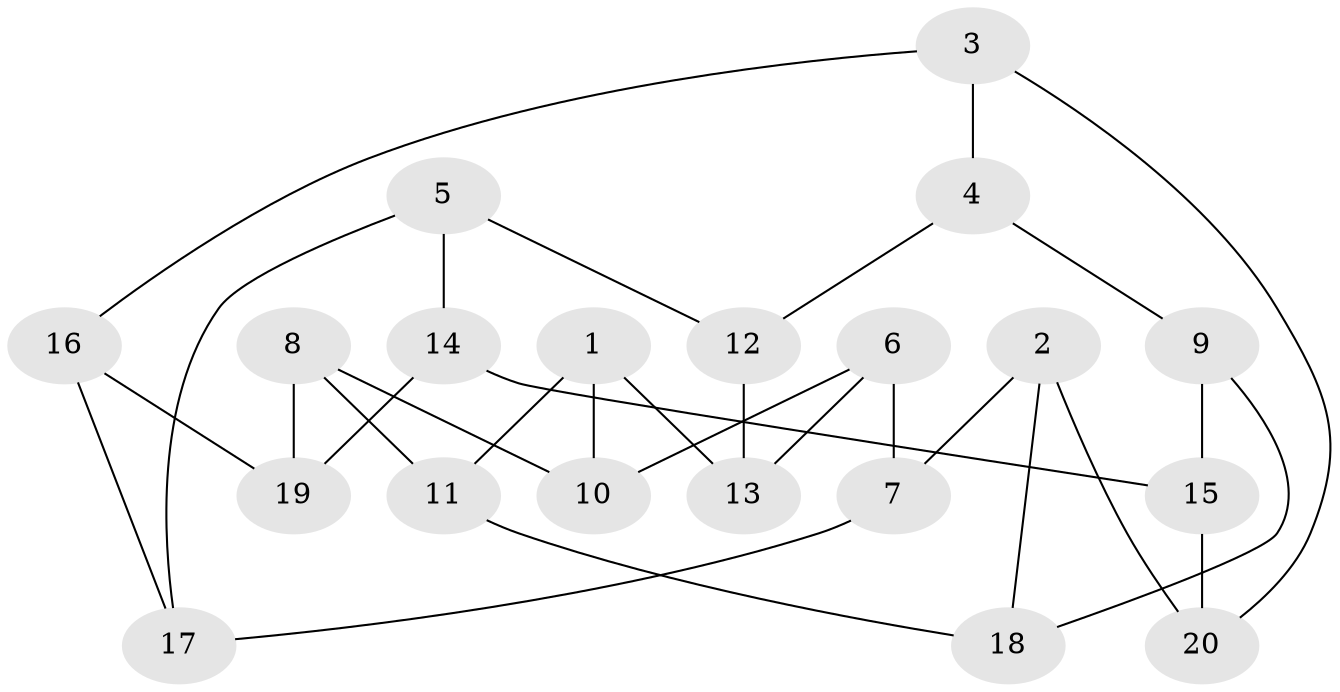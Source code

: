 // Generated by graph-tools (version 1.1) at 2025/46/02/15/25 05:46:28]
// undirected, 20 vertices, 30 edges
graph export_dot {
graph [start="1"]
  node [color=gray90,style=filled];
  1;
  2;
  3;
  4;
  5;
  6;
  7;
  8;
  9;
  10;
  11;
  12;
  13;
  14;
  15;
  16;
  17;
  18;
  19;
  20;
  1 -- 10;
  1 -- 13;
  1 -- 11;
  2 -- 18;
  2 -- 7;
  2 -- 20;
  3 -- 16;
  3 -- 4;
  3 -- 20;
  4 -- 9;
  4 -- 12;
  5 -- 14;
  5 -- 12;
  5 -- 17;
  6 -- 13;
  6 -- 10;
  6 -- 7;
  7 -- 17;
  8 -- 19;
  8 -- 11;
  8 -- 10;
  9 -- 15;
  9 -- 18;
  11 -- 18;
  12 -- 13;
  14 -- 15;
  14 -- 19;
  15 -- 20;
  16 -- 19;
  16 -- 17;
}

